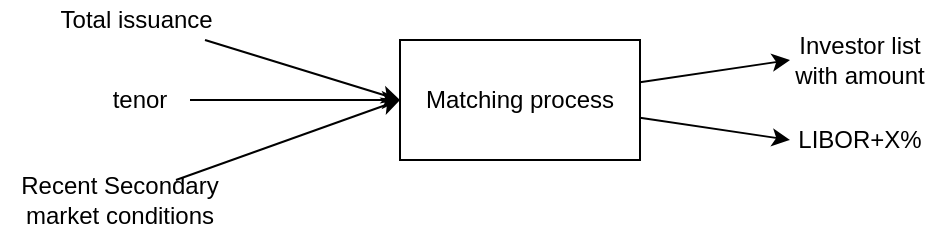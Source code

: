 <mxfile version="12.9.0" type="device"><diagram id="rVeSqNwcj_ALx9IJVFg3" name="Page-1"><mxGraphModel dx="775" dy="456" grid="1" gridSize="10" guides="1" tooltips="1" connect="1" arrows="1" fold="1" page="1" pageScale="1" pageWidth="850" pageHeight="1100" math="0" shadow="0"><root><mxCell id="0"/><mxCell id="1" parent="0"/><mxCell id="9sYAkmpt5_Ct4b0S6RL5-5" style="rounded=0;orthogonalLoop=1;jettySize=auto;html=1;entryX=0;entryY=0.5;entryDx=0;entryDy=0;" edge="1" parent="1" source="9sYAkmpt5_Ct4b0S6RL5-1" target="9sYAkmpt5_Ct4b0S6RL5-4"><mxGeometry relative="1" as="geometry"/></mxCell><mxCell id="9sYAkmpt5_Ct4b0S6RL5-1" value="Total issuance&amp;nbsp;" style="text;html=1;strokeColor=none;fillColor=none;align=center;verticalAlign=middle;whiteSpace=wrap;rounded=0;" vertex="1" parent="1"><mxGeometry x="40" y="30" width="120" height="20" as="geometry"/></mxCell><mxCell id="9sYAkmpt5_Ct4b0S6RL5-7" style="edgeStyle=none;rounded=0;orthogonalLoop=1;jettySize=auto;html=1;" edge="1" parent="1" source="9sYAkmpt5_Ct4b0S6RL5-2"><mxGeometry relative="1" as="geometry"><mxPoint x="230" y="80" as="targetPoint"/></mxGeometry></mxCell><mxCell id="9sYAkmpt5_Ct4b0S6RL5-2" value="tenor" style="text;html=1;strokeColor=none;fillColor=none;align=center;verticalAlign=middle;whiteSpace=wrap;rounded=0;" vertex="1" parent="1"><mxGeometry x="75" y="70" width="50" height="20" as="geometry"/></mxCell><mxCell id="9sYAkmpt5_Ct4b0S6RL5-8" style="edgeStyle=none;rounded=0;orthogonalLoop=1;jettySize=auto;html=1;entryX=0;entryY=0.5;entryDx=0;entryDy=0;" edge="1" parent="1" source="9sYAkmpt5_Ct4b0S6RL5-3" target="9sYAkmpt5_Ct4b0S6RL5-4"><mxGeometry relative="1" as="geometry"/></mxCell><mxCell id="9sYAkmpt5_Ct4b0S6RL5-3" value="Recent Secondary market conditions" style="text;html=1;strokeColor=none;fillColor=none;align=center;verticalAlign=middle;whiteSpace=wrap;rounded=0;" vertex="1" parent="1"><mxGeometry x="30" y="120" width="120" height="20" as="geometry"/></mxCell><mxCell id="9sYAkmpt5_Ct4b0S6RL5-10" style="edgeStyle=none;rounded=0;orthogonalLoop=1;jettySize=auto;html=1;entryX=0;entryY=0.5;entryDx=0;entryDy=0;" edge="1" parent="1" source="9sYAkmpt5_Ct4b0S6RL5-4" target="9sYAkmpt5_Ct4b0S6RL5-9"><mxGeometry relative="1" as="geometry"/></mxCell><mxCell id="9sYAkmpt5_Ct4b0S6RL5-12" style="edgeStyle=none;rounded=0;orthogonalLoop=1;jettySize=auto;html=1;entryX=0;entryY=0.5;entryDx=0;entryDy=0;" edge="1" parent="1" source="9sYAkmpt5_Ct4b0S6RL5-4" target="9sYAkmpt5_Ct4b0S6RL5-11"><mxGeometry relative="1" as="geometry"/></mxCell><mxCell id="9sYAkmpt5_Ct4b0S6RL5-4" value="Matching process" style="rounded=0;whiteSpace=wrap;html=1;" vertex="1" parent="1"><mxGeometry x="230" y="50" width="120" height="60" as="geometry"/></mxCell><mxCell id="9sYAkmpt5_Ct4b0S6RL5-9" value="Investor list&lt;br&gt;with amount" style="text;html=1;strokeColor=none;fillColor=none;align=center;verticalAlign=middle;whiteSpace=wrap;rounded=0;" vertex="1" parent="1"><mxGeometry x="425" y="50" width="70" height="20" as="geometry"/></mxCell><mxCell id="9sYAkmpt5_Ct4b0S6RL5-11" value="LIBOR+X%" style="text;html=1;strokeColor=none;fillColor=none;align=center;verticalAlign=middle;whiteSpace=wrap;rounded=0;" vertex="1" parent="1"><mxGeometry x="425" y="90" width="70" height="20" as="geometry"/></mxCell></root></mxGraphModel></diagram></mxfile>